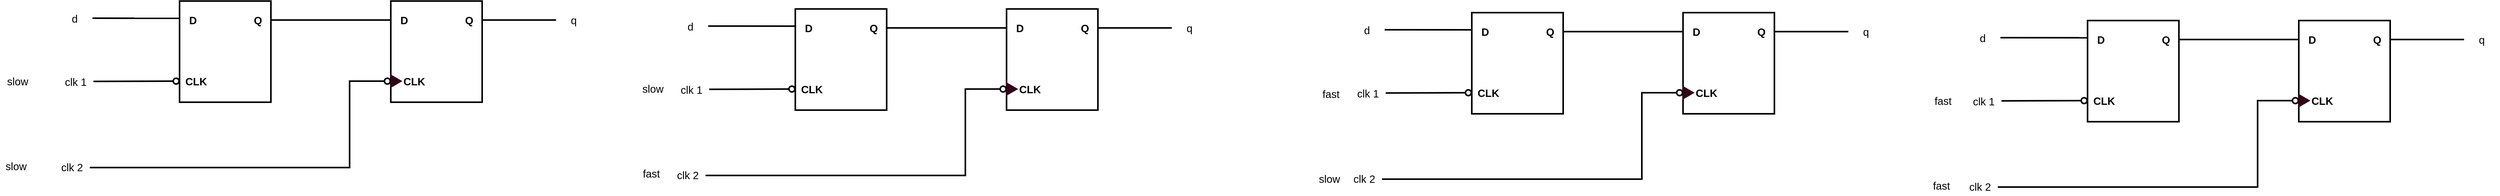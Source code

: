 <mxfile version="28.1.2">
  <diagram name="Page-1" id="awh5Gusvq3baeLLJdyb3">
    <mxGraphModel dx="2728" dy="611" grid="0" gridSize="1" guides="1" tooltips="1" connect="1" arrows="1" fold="1" page="1" pageScale="1" pageWidth="850" pageHeight="1100" math="0" shadow="0">
      <root>
        <mxCell id="0" />
        <mxCell id="1" parent="0" />
        <mxCell id="01DOMB8k6mUTNf9-CGNe-35" value="" style="group" parent="1" vertex="1" connectable="0">
          <mxGeometry x="-1013" y="21" width="1017" height="332" as="geometry" />
        </mxCell>
        <mxCell id="01DOMB8k6mUTNf9-CGNe-13" value="" style="rounded=0;whiteSpace=wrap;html=1;strokeWidth=3;fontSize=20;container=0;fontStyle=1" parent="01DOMB8k6mUTNf9-CGNe-35" vertex="1">
          <mxGeometry x="237" width="173" height="192" as="geometry" />
        </mxCell>
        <mxCell id="01DOMB8k6mUTNf9-CGNe-14" value="D" style="text;html=1;align=center;verticalAlign=middle;resizable=0;points=[];autosize=1;strokeColor=none;fillColor=none;strokeWidth=3;fontSize=20;container=0;fontStyle=1" parent="01DOMB8k6mUTNf9-CGNe-35" vertex="1">
          <mxGeometry x="242" y="16" width="40" height="40" as="geometry" />
        </mxCell>
        <mxCell id="01DOMB8k6mUTNf9-CGNe-15" value="CLK" style="text;html=1;align=center;verticalAlign=middle;resizable=0;points=[];autosize=1;strokeColor=none;fillColor=none;strokeWidth=3;fontSize=20;container=0;fontStyle=1" parent="01DOMB8k6mUTNf9-CGNe-35" vertex="1">
          <mxGeometry x="238" y="132" width="60" height="40" as="geometry" />
        </mxCell>
        <mxCell id="01DOMB8k6mUTNf9-CGNe-16" value="Q" style="text;html=1;align=center;verticalAlign=middle;resizable=0;points=[];autosize=1;strokeColor=none;fillColor=none;strokeWidth=3;fontSize=20;container=0;fontStyle=1" parent="01DOMB8k6mUTNf9-CGNe-35" vertex="1">
          <mxGeometry x="365" y="16" width="40" height="40" as="geometry" />
        </mxCell>
        <mxCell id="01DOMB8k6mUTNf9-CGNe-18" value="" style="ellipse;whiteSpace=wrap;html=1;aspect=fixed;strokeWidth=3;" parent="01DOMB8k6mUTNf9-CGNe-35" vertex="1">
          <mxGeometry x="225" y="146.5" width="11" height="11" as="geometry" />
        </mxCell>
        <mxCell id="01DOMB8k6mUTNf9-CGNe-19" value="" style="rounded=0;whiteSpace=wrap;html=1;strokeWidth=3;fontSize=20;container=0;fontStyle=1" parent="01DOMB8k6mUTNf9-CGNe-35" vertex="1">
          <mxGeometry x="637" width="173" height="192" as="geometry" />
        </mxCell>
        <mxCell id="01DOMB8k6mUTNf9-CGNe-20" value="D" style="text;html=1;align=center;verticalAlign=middle;resizable=0;points=[];autosize=1;strokeColor=none;fillColor=none;strokeWidth=3;fontSize=20;container=0;fontStyle=1" parent="01DOMB8k6mUTNf9-CGNe-35" vertex="1">
          <mxGeometry x="642" y="16" width="40" height="40" as="geometry" />
        </mxCell>
        <mxCell id="01DOMB8k6mUTNf9-CGNe-21" value="CLK" style="text;html=1;align=center;verticalAlign=middle;resizable=0;points=[];autosize=1;strokeColor=none;fillColor=none;strokeWidth=3;fontSize=20;container=0;fontStyle=1" parent="01DOMB8k6mUTNf9-CGNe-35" vertex="1">
          <mxGeometry x="651" y="132" width="60" height="40" as="geometry" />
        </mxCell>
        <mxCell id="01DOMB8k6mUTNf9-CGNe-22" value="Q" style="text;html=1;align=center;verticalAlign=middle;resizable=0;points=[];autosize=1;strokeColor=none;fillColor=none;strokeWidth=3;fontSize=20;container=0;fontStyle=1" parent="01DOMB8k6mUTNf9-CGNe-35" vertex="1">
          <mxGeometry x="765" y="16" width="40" height="40" as="geometry" />
        </mxCell>
        <mxCell id="01DOMB8k6mUTNf9-CGNe-23" value="" style="triangle;whiteSpace=wrap;html=1;strokeWidth=3;fillColor=#33001A;strokeColor=#33001A;fontColor=#ffffff;" parent="01DOMB8k6mUTNf9-CGNe-35" vertex="1">
          <mxGeometry x="637" y="141" width="19" height="22" as="geometry" />
        </mxCell>
        <mxCell id="01DOMB8k6mUTNf9-CGNe-33" style="edgeStyle=orthogonalEdgeStyle;rounded=0;orthogonalLoop=1;jettySize=auto;html=1;exitX=0;exitY=0.5;exitDx=0;exitDy=0;endArrow=none;endFill=0;strokeWidth=3;" parent="01DOMB8k6mUTNf9-CGNe-35" source="01DOMB8k6mUTNf9-CGNe-25" edge="1">
          <mxGeometry relative="1" as="geometry">
            <mxPoint x="67" y="316" as="targetPoint" />
            <Array as="points">
              <mxPoint x="559" y="152" />
              <mxPoint x="559" y="316" />
              <mxPoint x="79" y="316" />
            </Array>
          </mxGeometry>
        </mxCell>
        <mxCell id="01DOMB8k6mUTNf9-CGNe-25" value="" style="ellipse;whiteSpace=wrap;html=1;aspect=fixed;strokeWidth=3;" parent="01DOMB8k6mUTNf9-CGNe-35" vertex="1">
          <mxGeometry x="625" y="146.5" width="11" height="11" as="geometry" />
        </mxCell>
        <mxCell id="01DOMB8k6mUTNf9-CGNe-26" style="rounded=0;orthogonalLoop=1;jettySize=auto;html=1;exitX=1;exitY=0.5;exitDx=0;exitDy=0;endArrow=none;endFill=0;strokeWidth=3;entryX=0;entryY=0.5;entryDx=0;entryDy=0;" parent="01DOMB8k6mUTNf9-CGNe-35" source="01DOMB8k6mUTNf9-CGNe-27" target="01DOMB8k6mUTNf9-CGNe-18" edge="1">
          <mxGeometry relative="1" as="geometry">
            <mxPoint x="223" y="152" as="targetPoint" />
          </mxGeometry>
        </mxCell>
        <mxCell id="01DOMB8k6mUTNf9-CGNe-27" value="clk 1" style="rounded=0;whiteSpace=wrap;html=1;strokeColor=none;fontSize=20;" parent="01DOMB8k6mUTNf9-CGNe-35" vertex="1">
          <mxGeometry x="7" y="135" width="67" height="35" as="geometry" />
        </mxCell>
        <mxCell id="01DOMB8k6mUTNf9-CGNe-28" style="rounded=0;orthogonalLoop=1;jettySize=auto;html=1;exitX=1;exitY=0.5;exitDx=0;exitDy=0;endArrow=none;endFill=0;strokeWidth=3;entryX=0.005;entryY=0.17;entryDx=0;entryDy=0;entryPerimeter=0;" parent="01DOMB8k6mUTNf9-CGNe-35" source="01DOMB8k6mUTNf9-CGNe-29" target="01DOMB8k6mUTNf9-CGNe-13" edge="1">
          <mxGeometry relative="1" as="geometry">
            <mxPoint x="235" y="32.69" as="targetPoint" />
          </mxGeometry>
        </mxCell>
        <mxCell id="01DOMB8k6mUTNf9-CGNe-29" value="d" style="rounded=0;whiteSpace=wrap;html=1;strokeColor=none;fontSize=20;" parent="01DOMB8k6mUTNf9-CGNe-35" vertex="1">
          <mxGeometry x="5" y="15" width="67" height="35" as="geometry" />
        </mxCell>
        <mxCell id="01DOMB8k6mUTNf9-CGNe-30" style="rounded=0;orthogonalLoop=1;jettySize=auto;html=1;endArrow=none;endFill=0;strokeWidth=3;" parent="01DOMB8k6mUTNf9-CGNe-35" edge="1">
          <mxGeometry relative="1" as="geometry">
            <mxPoint x="410" y="36" as="sourcePoint" />
            <mxPoint x="637" y="36" as="targetPoint" />
          </mxGeometry>
        </mxCell>
        <mxCell id="01DOMB8k6mUTNf9-CGNe-31" value="" style="edgeStyle=orthogonalEdgeStyle;rounded=0;orthogonalLoop=1;jettySize=auto;html=1;strokeWidth=3;endArrow=none;endFill=0;" parent="01DOMB8k6mUTNf9-CGNe-35" source="01DOMB8k6mUTNf9-CGNe-32" edge="1">
          <mxGeometry relative="1" as="geometry">
            <mxPoint x="811" y="36" as="targetPoint" />
          </mxGeometry>
        </mxCell>
        <mxCell id="01DOMB8k6mUTNf9-CGNe-32" value="q" style="rounded=0;whiteSpace=wrap;html=1;strokeColor=none;fontSize=20;" parent="01DOMB8k6mUTNf9-CGNe-35" vertex="1">
          <mxGeometry x="950" y="18.5" width="67" height="35" as="geometry" />
        </mxCell>
        <mxCell id="01DOMB8k6mUTNf9-CGNe-34" value="clk 2" style="rounded=0;whiteSpace=wrap;html=1;strokeColor=none;fontSize=20;" parent="01DOMB8k6mUTNf9-CGNe-35" vertex="1">
          <mxGeometry y="297" width="67" height="35" as="geometry" />
        </mxCell>
        <mxCell id="01DOMB8k6mUTNf9-CGNe-36" value="" style="group" parent="1" vertex="1" connectable="0">
          <mxGeometry x="153" y="36" width="1017" height="332" as="geometry" />
        </mxCell>
        <mxCell id="01DOMB8k6mUTNf9-CGNe-37" value="" style="rounded=0;whiteSpace=wrap;html=1;strokeWidth=3;fontSize=20;container=0;fontStyle=1" parent="01DOMB8k6mUTNf9-CGNe-36" vertex="1">
          <mxGeometry x="237" width="173" height="192" as="geometry" />
        </mxCell>
        <mxCell id="01DOMB8k6mUTNf9-CGNe-38" value="D" style="text;html=1;align=center;verticalAlign=middle;resizable=0;points=[];autosize=1;strokeColor=none;fillColor=none;strokeWidth=3;fontSize=20;container=0;fontStyle=1" parent="01DOMB8k6mUTNf9-CGNe-36" vertex="1">
          <mxGeometry x="242" y="16" width="40" height="40" as="geometry" />
        </mxCell>
        <mxCell id="01DOMB8k6mUTNf9-CGNe-39" value="CLK" style="text;html=1;align=center;verticalAlign=middle;resizable=0;points=[];autosize=1;strokeColor=none;fillColor=none;strokeWidth=3;fontSize=20;container=0;fontStyle=1" parent="01DOMB8k6mUTNf9-CGNe-36" vertex="1">
          <mxGeometry x="238" y="132" width="60" height="40" as="geometry" />
        </mxCell>
        <mxCell id="01DOMB8k6mUTNf9-CGNe-40" value="Q" style="text;html=1;align=center;verticalAlign=middle;resizable=0;points=[];autosize=1;strokeColor=none;fillColor=none;strokeWidth=3;fontSize=20;container=0;fontStyle=1" parent="01DOMB8k6mUTNf9-CGNe-36" vertex="1">
          <mxGeometry x="365" y="16" width="40" height="40" as="geometry" />
        </mxCell>
        <mxCell id="01DOMB8k6mUTNf9-CGNe-42" value="" style="ellipse;whiteSpace=wrap;html=1;aspect=fixed;strokeWidth=3;" parent="01DOMB8k6mUTNf9-CGNe-36" vertex="1">
          <mxGeometry x="225" y="146.5" width="11" height="11" as="geometry" />
        </mxCell>
        <mxCell id="01DOMB8k6mUTNf9-CGNe-43" value="" style="rounded=0;whiteSpace=wrap;html=1;strokeWidth=3;fontSize=20;container=0;fontStyle=1" parent="01DOMB8k6mUTNf9-CGNe-36" vertex="1">
          <mxGeometry x="637" width="173" height="192" as="geometry" />
        </mxCell>
        <mxCell id="01DOMB8k6mUTNf9-CGNe-44" value="D" style="text;html=1;align=center;verticalAlign=middle;resizable=0;points=[];autosize=1;strokeColor=none;fillColor=none;strokeWidth=3;fontSize=20;container=0;fontStyle=1" parent="01DOMB8k6mUTNf9-CGNe-36" vertex="1">
          <mxGeometry x="642" y="16" width="40" height="40" as="geometry" />
        </mxCell>
        <mxCell id="01DOMB8k6mUTNf9-CGNe-45" value="CLK" style="text;html=1;align=center;verticalAlign=middle;resizable=0;points=[];autosize=1;strokeColor=none;fillColor=none;strokeWidth=3;fontSize=20;container=0;fontStyle=1" parent="01DOMB8k6mUTNf9-CGNe-36" vertex="1">
          <mxGeometry x="651" y="132" width="60" height="40" as="geometry" />
        </mxCell>
        <mxCell id="01DOMB8k6mUTNf9-CGNe-46" value="Q" style="text;html=1;align=center;verticalAlign=middle;resizable=0;points=[];autosize=1;strokeColor=none;fillColor=none;strokeWidth=3;fontSize=20;container=0;fontStyle=1" parent="01DOMB8k6mUTNf9-CGNe-36" vertex="1">
          <mxGeometry x="765" y="16" width="40" height="40" as="geometry" />
        </mxCell>
        <mxCell id="01DOMB8k6mUTNf9-CGNe-47" value="" style="triangle;whiteSpace=wrap;html=1;strokeWidth=3;fillColor=#33001A;strokeColor=#33001A;fontColor=#ffffff;" parent="01DOMB8k6mUTNf9-CGNe-36" vertex="1">
          <mxGeometry x="637" y="141" width="19" height="22" as="geometry" />
        </mxCell>
        <mxCell id="01DOMB8k6mUTNf9-CGNe-48" style="edgeStyle=orthogonalEdgeStyle;rounded=0;orthogonalLoop=1;jettySize=auto;html=1;exitX=0;exitY=0.5;exitDx=0;exitDy=0;endArrow=none;endFill=0;strokeWidth=3;" parent="01DOMB8k6mUTNf9-CGNe-36" source="01DOMB8k6mUTNf9-CGNe-49" edge="1">
          <mxGeometry relative="1" as="geometry">
            <mxPoint x="67" y="316" as="targetPoint" />
            <Array as="points">
              <mxPoint x="559" y="152" />
              <mxPoint x="559" y="316" />
              <mxPoint x="79" y="316" />
            </Array>
          </mxGeometry>
        </mxCell>
        <mxCell id="01DOMB8k6mUTNf9-CGNe-49" value="" style="ellipse;whiteSpace=wrap;html=1;aspect=fixed;strokeWidth=3;" parent="01DOMB8k6mUTNf9-CGNe-36" vertex="1">
          <mxGeometry x="625" y="146.5" width="11" height="11" as="geometry" />
        </mxCell>
        <mxCell id="01DOMB8k6mUTNf9-CGNe-50" style="rounded=0;orthogonalLoop=1;jettySize=auto;html=1;exitX=1;exitY=0.5;exitDx=0;exitDy=0;endArrow=none;endFill=0;strokeWidth=3;entryX=0;entryY=0.5;entryDx=0;entryDy=0;" parent="01DOMB8k6mUTNf9-CGNe-36" source="01DOMB8k6mUTNf9-CGNe-51" target="01DOMB8k6mUTNf9-CGNe-42" edge="1">
          <mxGeometry relative="1" as="geometry">
            <mxPoint x="223" y="152" as="targetPoint" />
          </mxGeometry>
        </mxCell>
        <mxCell id="01DOMB8k6mUTNf9-CGNe-51" value="clk 1" style="rounded=0;whiteSpace=wrap;html=1;strokeColor=none;fontSize=20;" parent="01DOMB8k6mUTNf9-CGNe-36" vertex="1">
          <mxGeometry x="7" y="135" width="67" height="35" as="geometry" />
        </mxCell>
        <mxCell id="01DOMB8k6mUTNf9-CGNe-52" style="rounded=0;orthogonalLoop=1;jettySize=auto;html=1;exitX=1;exitY=0.5;exitDx=0;exitDy=0;endArrow=none;endFill=0;strokeWidth=3;entryX=0.005;entryY=0.17;entryDx=0;entryDy=0;entryPerimeter=0;" parent="01DOMB8k6mUTNf9-CGNe-36" source="01DOMB8k6mUTNf9-CGNe-53" target="01DOMB8k6mUTNf9-CGNe-37" edge="1">
          <mxGeometry relative="1" as="geometry">
            <mxPoint x="235" y="32.69" as="targetPoint" />
          </mxGeometry>
        </mxCell>
        <mxCell id="01DOMB8k6mUTNf9-CGNe-53" value="d" style="rounded=0;whiteSpace=wrap;html=1;strokeColor=none;fontSize=20;" parent="01DOMB8k6mUTNf9-CGNe-36" vertex="1">
          <mxGeometry x="5" y="15" width="67" height="35" as="geometry" />
        </mxCell>
        <mxCell id="01DOMB8k6mUTNf9-CGNe-54" style="rounded=0;orthogonalLoop=1;jettySize=auto;html=1;endArrow=none;endFill=0;strokeWidth=3;" parent="01DOMB8k6mUTNf9-CGNe-36" edge="1">
          <mxGeometry relative="1" as="geometry">
            <mxPoint x="410" y="36" as="sourcePoint" />
            <mxPoint x="637" y="36" as="targetPoint" />
          </mxGeometry>
        </mxCell>
        <mxCell id="01DOMB8k6mUTNf9-CGNe-55" value="" style="edgeStyle=orthogonalEdgeStyle;rounded=0;orthogonalLoop=1;jettySize=auto;html=1;strokeWidth=3;endArrow=none;endFill=0;" parent="01DOMB8k6mUTNf9-CGNe-36" source="01DOMB8k6mUTNf9-CGNe-56" edge="1">
          <mxGeometry relative="1" as="geometry">
            <mxPoint x="811" y="36" as="targetPoint" />
          </mxGeometry>
        </mxCell>
        <mxCell id="01DOMB8k6mUTNf9-CGNe-56" value="q" style="rounded=0;whiteSpace=wrap;html=1;strokeColor=none;fontSize=20;" parent="01DOMB8k6mUTNf9-CGNe-36" vertex="1">
          <mxGeometry x="950" y="18.5" width="67" height="35" as="geometry" />
        </mxCell>
        <mxCell id="01DOMB8k6mUTNf9-CGNe-57" value="clk 2" style="rounded=0;whiteSpace=wrap;html=1;strokeColor=none;fontSize=20;" parent="01DOMB8k6mUTNf9-CGNe-36" vertex="1">
          <mxGeometry y="297" width="67" height="35" as="geometry" />
        </mxCell>
        <mxCell id="01DOMB8k6mUTNf9-CGNe-58" value="" style="group" parent="1" vertex="1" connectable="0">
          <mxGeometry x="1434" y="43" width="1017" height="332" as="geometry" />
        </mxCell>
        <mxCell id="01DOMB8k6mUTNf9-CGNe-59" value="" style="rounded=0;whiteSpace=wrap;html=1;strokeWidth=3;fontSize=20;container=0;fontStyle=1" parent="01DOMB8k6mUTNf9-CGNe-58" vertex="1">
          <mxGeometry x="237" width="173" height="192" as="geometry" />
        </mxCell>
        <mxCell id="01DOMB8k6mUTNf9-CGNe-60" value="D" style="text;html=1;align=center;verticalAlign=middle;resizable=0;points=[];autosize=1;strokeColor=none;fillColor=none;strokeWidth=3;fontSize=20;container=0;fontStyle=1" parent="01DOMB8k6mUTNf9-CGNe-58" vertex="1">
          <mxGeometry x="242" y="16" width="40" height="40" as="geometry" />
        </mxCell>
        <mxCell id="01DOMB8k6mUTNf9-CGNe-61" value="CLK" style="text;html=1;align=center;verticalAlign=middle;resizable=0;points=[];autosize=1;strokeColor=none;fillColor=none;strokeWidth=3;fontSize=20;container=0;fontStyle=1" parent="01DOMB8k6mUTNf9-CGNe-58" vertex="1">
          <mxGeometry x="238" y="132" width="60" height="40" as="geometry" />
        </mxCell>
        <mxCell id="01DOMB8k6mUTNf9-CGNe-62" value="Q" style="text;html=1;align=center;verticalAlign=middle;resizable=0;points=[];autosize=1;strokeColor=none;fillColor=none;strokeWidth=3;fontSize=20;container=0;fontStyle=1" parent="01DOMB8k6mUTNf9-CGNe-58" vertex="1">
          <mxGeometry x="365" y="16" width="40" height="40" as="geometry" />
        </mxCell>
        <mxCell id="01DOMB8k6mUTNf9-CGNe-64" value="" style="ellipse;whiteSpace=wrap;html=1;aspect=fixed;strokeWidth=3;" parent="01DOMB8k6mUTNf9-CGNe-58" vertex="1">
          <mxGeometry x="225" y="146.5" width="11" height="11" as="geometry" />
        </mxCell>
        <mxCell id="01DOMB8k6mUTNf9-CGNe-65" value="" style="rounded=0;whiteSpace=wrap;html=1;strokeWidth=3;fontSize=20;container=0;fontStyle=1" parent="01DOMB8k6mUTNf9-CGNe-58" vertex="1">
          <mxGeometry x="637" width="173" height="192" as="geometry" />
        </mxCell>
        <mxCell id="01DOMB8k6mUTNf9-CGNe-66" value="D" style="text;html=1;align=center;verticalAlign=middle;resizable=0;points=[];autosize=1;strokeColor=none;fillColor=none;strokeWidth=3;fontSize=20;container=0;fontStyle=1" parent="01DOMB8k6mUTNf9-CGNe-58" vertex="1">
          <mxGeometry x="642" y="16" width="40" height="40" as="geometry" />
        </mxCell>
        <mxCell id="01DOMB8k6mUTNf9-CGNe-67" value="CLK" style="text;html=1;align=center;verticalAlign=middle;resizable=0;points=[];autosize=1;strokeColor=none;fillColor=none;strokeWidth=3;fontSize=20;container=0;fontStyle=1" parent="01DOMB8k6mUTNf9-CGNe-58" vertex="1">
          <mxGeometry x="651" y="132" width="60" height="40" as="geometry" />
        </mxCell>
        <mxCell id="01DOMB8k6mUTNf9-CGNe-68" value="Q" style="text;html=1;align=center;verticalAlign=middle;resizable=0;points=[];autosize=1;strokeColor=none;fillColor=none;strokeWidth=3;fontSize=20;container=0;fontStyle=1" parent="01DOMB8k6mUTNf9-CGNe-58" vertex="1">
          <mxGeometry x="765" y="16" width="40" height="40" as="geometry" />
        </mxCell>
        <mxCell id="01DOMB8k6mUTNf9-CGNe-69" value="" style="triangle;whiteSpace=wrap;html=1;strokeWidth=3;fillColor=#33001A;strokeColor=#33001A;fontColor=#ffffff;" parent="01DOMB8k6mUTNf9-CGNe-58" vertex="1">
          <mxGeometry x="637" y="141" width="19" height="22" as="geometry" />
        </mxCell>
        <mxCell id="01DOMB8k6mUTNf9-CGNe-70" style="edgeStyle=orthogonalEdgeStyle;rounded=0;orthogonalLoop=1;jettySize=auto;html=1;exitX=0;exitY=0.5;exitDx=0;exitDy=0;endArrow=none;endFill=0;strokeWidth=3;" parent="01DOMB8k6mUTNf9-CGNe-58" source="01DOMB8k6mUTNf9-CGNe-71" edge="1">
          <mxGeometry relative="1" as="geometry">
            <mxPoint x="67" y="316" as="targetPoint" />
            <Array as="points">
              <mxPoint x="559" y="152" />
              <mxPoint x="559" y="316" />
              <mxPoint x="79" y="316" />
            </Array>
          </mxGeometry>
        </mxCell>
        <mxCell id="01DOMB8k6mUTNf9-CGNe-71" value="" style="ellipse;whiteSpace=wrap;html=1;aspect=fixed;strokeWidth=3;" parent="01DOMB8k6mUTNf9-CGNe-58" vertex="1">
          <mxGeometry x="625" y="146.5" width="11" height="11" as="geometry" />
        </mxCell>
        <mxCell id="01DOMB8k6mUTNf9-CGNe-72" style="rounded=0;orthogonalLoop=1;jettySize=auto;html=1;exitX=1;exitY=0.5;exitDx=0;exitDy=0;endArrow=none;endFill=0;strokeWidth=3;entryX=0;entryY=0.5;entryDx=0;entryDy=0;" parent="01DOMB8k6mUTNf9-CGNe-58" source="01DOMB8k6mUTNf9-CGNe-73" target="01DOMB8k6mUTNf9-CGNe-64" edge="1">
          <mxGeometry relative="1" as="geometry">
            <mxPoint x="223" y="152" as="targetPoint" />
          </mxGeometry>
        </mxCell>
        <mxCell id="01DOMB8k6mUTNf9-CGNe-73" value="clk 1" style="rounded=0;whiteSpace=wrap;html=1;strokeColor=none;fontSize=20;" parent="01DOMB8k6mUTNf9-CGNe-58" vertex="1">
          <mxGeometry x="7" y="135" width="67" height="35" as="geometry" />
        </mxCell>
        <mxCell id="01DOMB8k6mUTNf9-CGNe-74" style="rounded=0;orthogonalLoop=1;jettySize=auto;html=1;exitX=1;exitY=0.5;exitDx=0;exitDy=0;endArrow=none;endFill=0;strokeWidth=3;entryX=0.005;entryY=0.17;entryDx=0;entryDy=0;entryPerimeter=0;" parent="01DOMB8k6mUTNf9-CGNe-58" source="01DOMB8k6mUTNf9-CGNe-75" target="01DOMB8k6mUTNf9-CGNe-59" edge="1">
          <mxGeometry relative="1" as="geometry">
            <mxPoint x="235" y="32.69" as="targetPoint" />
          </mxGeometry>
        </mxCell>
        <mxCell id="01DOMB8k6mUTNf9-CGNe-75" value="d" style="rounded=0;whiteSpace=wrap;html=1;strokeColor=none;fontSize=20;" parent="01DOMB8k6mUTNf9-CGNe-58" vertex="1">
          <mxGeometry x="5" y="15" width="67" height="35" as="geometry" />
        </mxCell>
        <mxCell id="01DOMB8k6mUTNf9-CGNe-76" style="rounded=0;orthogonalLoop=1;jettySize=auto;html=1;endArrow=none;endFill=0;strokeWidth=3;" parent="01DOMB8k6mUTNf9-CGNe-58" edge="1">
          <mxGeometry relative="1" as="geometry">
            <mxPoint x="410" y="36" as="sourcePoint" />
            <mxPoint x="637" y="36" as="targetPoint" />
          </mxGeometry>
        </mxCell>
        <mxCell id="01DOMB8k6mUTNf9-CGNe-77" value="" style="edgeStyle=orthogonalEdgeStyle;rounded=0;orthogonalLoop=1;jettySize=auto;html=1;strokeWidth=3;endArrow=none;endFill=0;" parent="01DOMB8k6mUTNf9-CGNe-58" source="01DOMB8k6mUTNf9-CGNe-78" edge="1">
          <mxGeometry relative="1" as="geometry">
            <mxPoint x="811" y="36" as="targetPoint" />
          </mxGeometry>
        </mxCell>
        <mxCell id="01DOMB8k6mUTNf9-CGNe-78" value="q" style="rounded=0;whiteSpace=wrap;html=1;strokeColor=none;fontSize=20;" parent="01DOMB8k6mUTNf9-CGNe-58" vertex="1">
          <mxGeometry x="950" y="18.5" width="67" height="35" as="geometry" />
        </mxCell>
        <mxCell id="01DOMB8k6mUTNf9-CGNe-79" value="clk 2" style="rounded=0;whiteSpace=wrap;html=1;strokeColor=none;fontSize=20;" parent="01DOMB8k6mUTNf9-CGNe-58" vertex="1">
          <mxGeometry y="297" width="67" height="35" as="geometry" />
        </mxCell>
        <mxCell id="01DOMB8k6mUTNf9-CGNe-80" value="" style="group" parent="1" vertex="1" connectable="0">
          <mxGeometry x="2600" y="58" width="1017" height="332" as="geometry" />
        </mxCell>
        <mxCell id="01DOMB8k6mUTNf9-CGNe-81" value="" style="rounded=0;whiteSpace=wrap;html=1;strokeWidth=3;fontSize=20;container=0;fontStyle=1" parent="01DOMB8k6mUTNf9-CGNe-80" vertex="1">
          <mxGeometry x="237" width="173" height="192" as="geometry" />
        </mxCell>
        <mxCell id="01DOMB8k6mUTNf9-CGNe-82" value="D" style="text;html=1;align=center;verticalAlign=middle;resizable=0;points=[];autosize=1;strokeColor=none;fillColor=none;strokeWidth=3;fontSize=20;container=0;fontStyle=1" parent="01DOMB8k6mUTNf9-CGNe-80" vertex="1">
          <mxGeometry x="242" y="16" width="40" height="40" as="geometry" />
        </mxCell>
        <mxCell id="01DOMB8k6mUTNf9-CGNe-83" value="CLK" style="text;html=1;align=center;verticalAlign=middle;resizable=0;points=[];autosize=1;strokeColor=none;fillColor=none;strokeWidth=3;fontSize=20;container=0;fontStyle=1" parent="01DOMB8k6mUTNf9-CGNe-80" vertex="1">
          <mxGeometry x="238" y="132" width="60" height="40" as="geometry" />
        </mxCell>
        <mxCell id="01DOMB8k6mUTNf9-CGNe-84" value="Q" style="text;html=1;align=center;verticalAlign=middle;resizable=0;points=[];autosize=1;strokeColor=none;fillColor=none;strokeWidth=3;fontSize=20;container=0;fontStyle=1" parent="01DOMB8k6mUTNf9-CGNe-80" vertex="1">
          <mxGeometry x="365" y="16" width="40" height="40" as="geometry" />
        </mxCell>
        <mxCell id="01DOMB8k6mUTNf9-CGNe-86" value="" style="ellipse;whiteSpace=wrap;html=1;aspect=fixed;strokeWidth=3;" parent="01DOMB8k6mUTNf9-CGNe-80" vertex="1">
          <mxGeometry x="225" y="146.5" width="11" height="11" as="geometry" />
        </mxCell>
        <mxCell id="01DOMB8k6mUTNf9-CGNe-87" value="" style="rounded=0;whiteSpace=wrap;html=1;strokeWidth=3;fontSize=20;container=0;fontStyle=1" parent="01DOMB8k6mUTNf9-CGNe-80" vertex="1">
          <mxGeometry x="637" width="173" height="192" as="geometry" />
        </mxCell>
        <mxCell id="01DOMB8k6mUTNf9-CGNe-88" value="D" style="text;html=1;align=center;verticalAlign=middle;resizable=0;points=[];autosize=1;strokeColor=none;fillColor=none;strokeWidth=3;fontSize=20;container=0;fontStyle=1" parent="01DOMB8k6mUTNf9-CGNe-80" vertex="1">
          <mxGeometry x="642" y="16" width="40" height="40" as="geometry" />
        </mxCell>
        <mxCell id="01DOMB8k6mUTNf9-CGNe-89" value="CLK" style="text;html=1;align=center;verticalAlign=middle;resizable=0;points=[];autosize=1;strokeColor=none;fillColor=none;strokeWidth=3;fontSize=20;container=0;fontStyle=1" parent="01DOMB8k6mUTNf9-CGNe-80" vertex="1">
          <mxGeometry x="651" y="132" width="60" height="40" as="geometry" />
        </mxCell>
        <mxCell id="01DOMB8k6mUTNf9-CGNe-90" value="Q" style="text;html=1;align=center;verticalAlign=middle;resizable=0;points=[];autosize=1;strokeColor=none;fillColor=none;strokeWidth=3;fontSize=20;container=0;fontStyle=1" parent="01DOMB8k6mUTNf9-CGNe-80" vertex="1">
          <mxGeometry x="765" y="16" width="40" height="40" as="geometry" />
        </mxCell>
        <mxCell id="01DOMB8k6mUTNf9-CGNe-91" value="" style="triangle;whiteSpace=wrap;html=1;strokeWidth=3;fillColor=#33001A;strokeColor=#33001A;fontColor=#ffffff;" parent="01DOMB8k6mUTNf9-CGNe-80" vertex="1">
          <mxGeometry x="637" y="141" width="19" height="22" as="geometry" />
        </mxCell>
        <mxCell id="01DOMB8k6mUTNf9-CGNe-92" style="edgeStyle=orthogonalEdgeStyle;rounded=0;orthogonalLoop=1;jettySize=auto;html=1;exitX=0;exitY=0.5;exitDx=0;exitDy=0;endArrow=none;endFill=0;strokeWidth=3;" parent="01DOMB8k6mUTNf9-CGNe-80" source="01DOMB8k6mUTNf9-CGNe-93" edge="1">
          <mxGeometry relative="1" as="geometry">
            <mxPoint x="67" y="316" as="targetPoint" />
            <Array as="points">
              <mxPoint x="559" y="152" />
              <mxPoint x="559" y="316" />
              <mxPoint x="79" y="316" />
            </Array>
          </mxGeometry>
        </mxCell>
        <mxCell id="01DOMB8k6mUTNf9-CGNe-93" value="" style="ellipse;whiteSpace=wrap;html=1;aspect=fixed;strokeWidth=3;" parent="01DOMB8k6mUTNf9-CGNe-80" vertex="1">
          <mxGeometry x="625" y="146.5" width="11" height="11" as="geometry" />
        </mxCell>
        <mxCell id="01DOMB8k6mUTNf9-CGNe-94" style="rounded=0;orthogonalLoop=1;jettySize=auto;html=1;exitX=1;exitY=0.5;exitDx=0;exitDy=0;endArrow=none;endFill=0;strokeWidth=3;entryX=0;entryY=0.5;entryDx=0;entryDy=0;" parent="01DOMB8k6mUTNf9-CGNe-80" source="01DOMB8k6mUTNf9-CGNe-95" target="01DOMB8k6mUTNf9-CGNe-86" edge="1">
          <mxGeometry relative="1" as="geometry">
            <mxPoint x="223" y="152" as="targetPoint" />
          </mxGeometry>
        </mxCell>
        <mxCell id="01DOMB8k6mUTNf9-CGNe-95" value="clk 1" style="rounded=0;whiteSpace=wrap;html=1;strokeColor=none;fontSize=20;" parent="01DOMB8k6mUTNf9-CGNe-80" vertex="1">
          <mxGeometry x="7" y="135" width="67" height="35" as="geometry" />
        </mxCell>
        <mxCell id="01DOMB8k6mUTNf9-CGNe-96" style="rounded=0;orthogonalLoop=1;jettySize=auto;html=1;exitX=1;exitY=0.5;exitDx=0;exitDy=0;endArrow=none;endFill=0;strokeWidth=3;entryX=0.005;entryY=0.17;entryDx=0;entryDy=0;entryPerimeter=0;" parent="01DOMB8k6mUTNf9-CGNe-80" source="01DOMB8k6mUTNf9-CGNe-97" target="01DOMB8k6mUTNf9-CGNe-81" edge="1">
          <mxGeometry relative="1" as="geometry">
            <mxPoint x="235" y="32.69" as="targetPoint" />
          </mxGeometry>
        </mxCell>
        <mxCell id="01DOMB8k6mUTNf9-CGNe-97" value="d" style="rounded=0;whiteSpace=wrap;html=1;strokeColor=none;fontSize=20;" parent="01DOMB8k6mUTNf9-CGNe-80" vertex="1">
          <mxGeometry x="5" y="15" width="67" height="35" as="geometry" />
        </mxCell>
        <mxCell id="01DOMB8k6mUTNf9-CGNe-98" style="rounded=0;orthogonalLoop=1;jettySize=auto;html=1;endArrow=none;endFill=0;strokeWidth=3;" parent="01DOMB8k6mUTNf9-CGNe-80" edge="1">
          <mxGeometry relative="1" as="geometry">
            <mxPoint x="410" y="36" as="sourcePoint" />
            <mxPoint x="637" y="36" as="targetPoint" />
          </mxGeometry>
        </mxCell>
        <mxCell id="01DOMB8k6mUTNf9-CGNe-99" value="" style="edgeStyle=orthogonalEdgeStyle;rounded=0;orthogonalLoop=1;jettySize=auto;html=1;strokeWidth=3;endArrow=none;endFill=0;" parent="01DOMB8k6mUTNf9-CGNe-80" source="01DOMB8k6mUTNf9-CGNe-100" edge="1">
          <mxGeometry relative="1" as="geometry">
            <mxPoint x="811" y="36" as="targetPoint" />
          </mxGeometry>
        </mxCell>
        <mxCell id="01DOMB8k6mUTNf9-CGNe-100" value="q" style="rounded=0;whiteSpace=wrap;html=1;strokeColor=none;fontSize=20;" parent="01DOMB8k6mUTNf9-CGNe-80" vertex="1">
          <mxGeometry x="950" y="18.5" width="67" height="35" as="geometry" />
        </mxCell>
        <mxCell id="01DOMB8k6mUTNf9-CGNe-101" value="clk 2" style="rounded=0;whiteSpace=wrap;html=1;strokeColor=none;fontSize=20;" parent="01DOMB8k6mUTNf9-CGNe-80" vertex="1">
          <mxGeometry y="297" width="67" height="35" as="geometry" />
        </mxCell>
        <mxCell id="01DOMB8k6mUTNf9-CGNe-102" value="slow" style="text;html=1;align=center;verticalAlign=middle;resizable=0;points=[];autosize=1;strokeColor=none;fillColor=none;fontSize=20;" parent="1" vertex="1">
          <mxGeometry x="-1113" y="154" width="59" height="37" as="geometry" />
        </mxCell>
        <mxCell id="01DOMB8k6mUTNf9-CGNe-103" value="slow" style="text;html=1;align=center;verticalAlign=middle;resizable=0;points=[];autosize=1;strokeColor=none;fillColor=none;fontSize=20;" parent="1" vertex="1">
          <mxGeometry x="-1116" y="315" width="59" height="37" as="geometry" />
        </mxCell>
        <mxCell id="01DOMB8k6mUTNf9-CGNe-104" value="slow" style="text;html=1;align=center;verticalAlign=middle;resizable=0;points=[];autosize=1;strokeColor=none;fillColor=none;fontSize=20;" parent="1" vertex="1">
          <mxGeometry x="90" y="168" width="59" height="37" as="geometry" />
        </mxCell>
        <mxCell id="01DOMB8k6mUTNf9-CGNe-105" value="fast" style="text;html=1;align=center;verticalAlign=middle;resizable=0;points=[];autosize=1;strokeColor=none;fillColor=none;fontSize=20;" parent="1" vertex="1">
          <mxGeometry x="91" y="329" width="51" height="37" as="geometry" />
        </mxCell>
        <mxCell id="01DOMB8k6mUTNf9-CGNe-106" value="fast" style="text;html=1;align=center;verticalAlign=middle;resizable=0;points=[];autosize=1;strokeColor=none;fillColor=none;fontSize=20;" parent="1" vertex="1">
          <mxGeometry x="1378" y="178" width="51" height="37" as="geometry" />
        </mxCell>
        <mxCell id="01DOMB8k6mUTNf9-CGNe-107" value="slow" style="text;html=1;align=center;verticalAlign=middle;resizable=0;points=[];autosize=1;strokeColor=none;fillColor=none;fontSize=20;" parent="1" vertex="1">
          <mxGeometry x="1371" y="339" width="59" height="37" as="geometry" />
        </mxCell>
        <mxCell id="01DOMB8k6mUTNf9-CGNe-108" value="fast" style="text;html=1;align=center;verticalAlign=middle;resizable=0;points=[];autosize=1;strokeColor=none;fillColor=none;fontSize=20;" parent="1" vertex="1">
          <mxGeometry x="2537" y="191" width="51" height="37" as="geometry" />
        </mxCell>
        <mxCell id="01DOMB8k6mUTNf9-CGNe-109" value="fast" style="text;html=1;align=center;verticalAlign=middle;resizable=0;points=[];autosize=1;strokeColor=none;fillColor=none;fontSize=20;" parent="1" vertex="1">
          <mxGeometry x="2534" y="352" width="51" height="37" as="geometry" />
        </mxCell>
      </root>
    </mxGraphModel>
  </diagram>
</mxfile>
